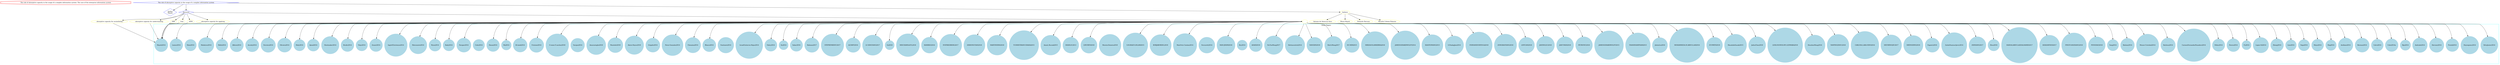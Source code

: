 strict digraph mind_map98 {
	node [color=red shape=doubleoctagon]
	"The role of absorptive capacity in the usage of a complex information system: The case of the enterprise information system"
	node [color=blue shape=diamond]
	"Author
Mayeh"
	Keyword
	"The role of absorptive capacity in the usage of a complex information system":" The case of the enterprise information system" -> "Author
Mayeh"
	"The role of absorptive capacity in the usage of a complex information system":" The case of the enterprise information system" -> Keyword
	node [color=yellow shape=ellipse]
	ERP
	Keyword -> ERP
	" Iran"
	Keyword -> " Iran"
	" SEM"
	Keyword -> " SEM"
	" absorptive capacity for applying"
	Keyword -> " absorptive capacity for applying"
	""
	Keyword -> ""
	" absorptive capacity for assimilating"
	Keyword -> " absorptive capacity for assimilating"
	" absorptive capacity for understanding"
	Keyword -> " absorptive capacity for understanding"
	subgraph cluster_0 {
		node [style=filled]
		node [color=lightblue shape=circle]
		label="Other Papers"
		color=cyan
		PENGHAO2018
		PINGYUANZHANG2018
		KHASAWNEH2017
		HADEALABDULAZIZALHAMID2017
		Zhou2016
		ZHINIANG2017
		ZarkoStanisavljevic2014
		FagenLi2016
		SHENGDING2018
		SHUMINGQIU2017
		"CARLOSA.LARA-NINO2016"
		TANPINGZHOU2018
		HouzhenWang2016
		"LEHLOGONOLOP.I.LEDWABA2018"
		JaihuiChen2018
		MasahideSasaki2015
		ZUOWEN2018
		"MOHAMMEDA.M.ABDULLAH2016"
		JinhuiLiu2016
		THANHNAMPHAM2015
		JAMESGERARDWOLFF2015
		PETROVIC2018
		JIAFUWAN2018
		JIAYINGLIU2018
		LINYUAN2018
		ZONGBAOYANG2018
		FERNANDOORTEGA2018
		"G.PankajJain2014"
		XIAOFEIWANG2015
		JAMESGERARDWOLFF2014
		MIRZAGOLAMKIBRIA2018
		"DU-MIM2015"
		ShirLiWang2017
		YANGXIN2018
		Hettiarachchi2014
		"Fei-YueWang2017"
		ADADI2018
		"MAN-JEKIM2018"
		"MaxOrtiz-Catalan2014"
		BORJABORDEL2018
		"S.M.RIAZULISLAM2015"
		LINCHEN2018
		SHANLIU2013
		"AnnaL.Buczak2015"
		YUDHISTIRANUGRAHA2015
		MARTINSPAN2018
		ZHIHONGTIAN2018
		IVOFRIEDBERG2017
		RAMIREZ2016
		MISCHAMOeSTL2018
		Ge2018
		"LU-XINGYANG2017"
		ALTAWY2016
		STEPHENKHOU2017
		Rahman2017
		Sabar2016
		Xu2014
		Fabry2014
		"IsraelGutierrez-Rojas2014"
		Blanco2014
		Chenaina2014
		Bry2014
		"Perez-Gonzalez2014"
		Ferrarotti2014
		Grigalis2014
		"Alario-Hoyos2018"
		Wautelet2018
		MoreiraTeixeira2018
		Amarasinghe2018
		"G-omez-S-anchez2018"
		Frixione2014
		"Kl-imek2014"
		Ma2014
		Hasan2014
		Parapar2014
		Rady2014
		Wynn2014
		Matsumoto2014
		IngirdChristense2014
		Zouari2014
		Vleju2014
		Brodic2014
		Slootmaker2014
		Ajmal2014
		Maly2014
		Oliveira2014
		Fantinato2014
		Ferreira2014
		Accioly2014
		Alferez2014
		Mello2014
		Medeiros2014
		Lemos2014
		SilvaJunior2014
		Varajao2014
		Huysegoms2014
		Putnik2014
		Herranz2014
		Mayeh2014
		Andrade2014
		Cubo2014
		Rijo2014
		Cubo2014a
		Calvo2014
		Berman2014
		Arellano2014
		Hog2014
		Moya2014
		Vega2014
		Lino2014
		Zheng2014
		"Lopez-Gil2014"
		Fu2014
		Perera2014
		Pellas2014
		CarmenFernandezPanadero2014
		Barbosa2014
		"Munoz-Cristobal2014"
		Shen2014
		Baloian2014
		Yang2014
	}
	ERP -> Mayeh2014
	" Iran" -> Mayeh2014
	" SEM" -> Mayeh2014
	" absorptive capacity for applying" -> Mayeh2014
	"" -> PENGHAO2018
	"" -> PENGHAO2018
	"" -> PENGHAO2018
	"" -> PENGHAO2018
	"" -> PENGHAO2018
	"" -> PENGHAO2018
	"" -> PINGYUANZHANG2018
	"" -> PINGYUANZHANG2018
	"" -> PINGYUANZHANG2018
	"" -> PINGYUANZHANG2018
	"" -> PINGYUANZHANG2018
	"" -> KHASAWNEH2017
	"" -> KHASAWNEH2017
	"" -> KHASAWNEH2017
	"" -> KHASAWNEH2017
	"" -> KHASAWNEH2017
	"" -> HADEALABDULAZIZALHAMID2017
	"" -> HADEALABDULAZIZALHAMID2017
	"" -> HADEALABDULAZIZALHAMID2017
	"" -> HADEALABDULAZIZALHAMID2017
	"" -> HADEALABDULAZIZALHAMID2017
	"" -> HADEALABDULAZIZALHAMID2017
	"" -> Zhou2016
	"" -> Zhou2016
	"" -> Zhou2016
	"" -> Zhou2016
	"" -> Zhou2016
	"" -> Zhou2016
	"" -> ZHINIANG2017
	"" -> ZHINIANG2017
	"" -> ZHINIANG2017
	"" -> ZHINIANG2017
	"" -> ZarkoStanisavljevic2014
	"" -> ZarkoStanisavljevic2014
	"" -> ZarkoStanisavljevic2014
	"" -> ZarkoStanisavljevic2014
	"" -> ZarkoStanisavljevic2014
	"" -> ZarkoStanisavljevic2014
	"" -> ZarkoStanisavljevic2014
	"" -> ZarkoStanisavljevic2014
	"" -> FagenLi2016
	"" -> FagenLi2016
	"" -> FagenLi2016
	"" -> FagenLi2016
	"" -> FagenLi2016
	"" -> SHENGDING2018
	"" -> SHENGDING2018
	"" -> SHENGDING2018
	"" -> SHENGDING2018
	"" -> SHENGDING2018
	"" -> SHUMINGQIU2017
	"" -> SHUMINGQIU2017
	"" -> SHUMINGQIU2017
	"" -> SHUMINGQIU2017
	"" -> SHUMINGQIU2017
	"" -> SHUMINGQIU2017
	"" -> "CARLOSA.LARA-NINO2016"
	"" -> "CARLOSA.LARA-NINO2016"
	"" -> "CARLOSA.LARA-NINO2016"
	"" -> "CARLOSA.LARA-NINO2016"
	"" -> TANPINGZHOU2018
	"" -> TANPINGZHOU2018
	"" -> TANPINGZHOU2018
	"" -> TANPINGZHOU2018
	"" -> TANPINGZHOU2018
	"" -> TANPINGZHOU2018
	"" -> TANPINGZHOU2018
	"" -> HouzhenWang2016
	"" -> HouzhenWang2016
	"" -> HouzhenWang2016
	"" -> HouzhenWang2016
	"" -> "LEHLOGONOLOP.I.LEDWABA2018"
	"" -> "LEHLOGONOLOP.I.LEDWABA2018"
	"" -> "LEHLOGONOLOP.I.LEDWABA2018"
	"" -> "LEHLOGONOLOP.I.LEDWABA2018"
	"" -> JaihuiChen2018
	"" -> JaihuiChen2018
	"" -> JaihuiChen2018
	"" -> JaihuiChen2018
	"" -> MasahideSasaki2015
	"" -> MasahideSasaki2015
	"" -> MasahideSasaki2015
	"" -> ZUOWEN2018
	"" -> ZUOWEN2018
	"" -> ZUOWEN2018
	"" -> ZUOWEN2018
	"" -> "MOHAMMEDA.M.ABDULLAH2016"
	"" -> "MOHAMMEDA.M.ABDULLAH2016"
	"" -> "MOHAMMEDA.M.ABDULLAH2016"
	"" -> "MOHAMMEDA.M.ABDULLAH2016"
	"" -> "MOHAMMEDA.M.ABDULLAH2016"
	"" -> "MOHAMMEDA.M.ABDULLAH2016"
	"" -> "MOHAMMEDA.M.ABDULLAH2016"
	"" -> JinhuiLiu2016
	"" -> JinhuiLiu2016
	"" -> JinhuiLiu2016
	"" -> JinhuiLiu2016
	"" -> JinhuiLiu2016
	"" -> THANHNAMPHAM2015
	"" -> THANHNAMPHAM2015
	"" -> JAMESGERARDWOLFF2015
	"" -> JAMESGERARDWOLFF2015
	"" -> JAMESGERARDWOLFF2015
	"" -> JAMESGERARDWOLFF2015
	"" -> JAMESGERARDWOLFF2015
	"" -> JAMESGERARDWOLFF2015
	"" -> JAMESGERARDWOLFF2015
	"" -> JAMESGERARDWOLFF2015
	"" -> JAMESGERARDWOLFF2015
	"" -> JAMESGERARDWOLFF2015
	"" -> PETROVIC2018
	"" -> PETROVIC2018
	"" -> PETROVIC2018
	"" -> PETROVIC2018
	"" -> PETROVIC2018
	"" -> PETROVIC2018
	"" -> PETROVIC2018
	"" -> JIAFUWAN2018
	"" -> JIAFUWAN2018
	"" -> JIAFUWAN2018
	"" -> JIAFUWAN2018
	"" -> JIAYINGLIU2018
	"" -> JIAYINGLIU2018
	"" -> JIAYINGLIU2018
	"" -> JIAYINGLIU2018
	"" -> JIAYINGLIU2018
	"" -> LINYUAN2018
	"" -> LINYUAN2018
	"" -> LINYUAN2018
	"" -> LINYUAN2018
	"" -> LINYUAN2018
	"" -> ZONGBAOYANG2018
	"" -> ZONGBAOYANG2018
	"" -> ZONGBAOYANG2018
	"" -> FERNANDOORTEGA2018
	"" -> FERNANDOORTEGA2018
	"" -> FERNANDOORTEGA2018
	"" -> FERNANDOORTEGA2018
	"" -> FERNANDOORTEGA2018
	"" -> FERNANDOORTEGA2018
	"" -> FERNANDOORTEGA2018
	"" -> FERNANDOORTEGA2018
	"" -> "G.PankajJain2014"
	"" -> "G.PankajJain2014"
	"" -> "G.PankajJain2014"
	"" -> "G.PankajJain2014"
	"" -> XIAOFEIWANG2015
	"" -> XIAOFEIWANG2015
	"" -> XIAOFEIWANG2015
	"" -> XIAOFEIWANG2015
	"" -> XIAOFEIWANG2015
	"" -> JAMESGERARDWOLFF2014
	"" -> JAMESGERARDWOLFF2014
	"" -> JAMESGERARDWOLFF2014
	"" -> JAMESGERARDWOLFF2014
	"" -> JAMESGERARDWOLFF2014
	"" -> JAMESGERARDWOLFF2014
	"" -> MIRZAGOLAMKIBRIA2018
	"" -> MIRZAGOLAMKIBRIA2018
	"" -> MIRZAGOLAMKIBRIA2018
	"" -> MIRZAGOLAMKIBRIA2018
	"" -> "DU-MIM2015"
	"" -> "DU-MIM2015"
	"" -> "DU-MIM2015"
	"" -> "DU-MIM2015"
	"" -> "DU-MIM2015"
	"" -> "DU-MIM2015"
	"" -> "DU-MIM2015"
	"" -> "DU-MIM2015"
	"" -> ShirLiWang2017
	"" -> ShirLiWang2017
	"" -> ShirLiWang2017
	"" -> YANGXIN2018
	"" -> YANGXIN2018
	"" -> YANGXIN2018
	"" -> YANGXIN2018
	"" -> Hettiarachchi2014
	"" -> Hettiarachchi2014
	"" -> Hettiarachchi2014
	"" -> Hettiarachchi2014
	"" -> Hettiarachchi2014
	"" -> Hettiarachchi2014
	"" -> Hettiarachchi2014
	"" -> "Fei-YueWang2017"
	"" -> "Fei-YueWang2017"
	"" -> "Fei-YueWang2017"
	"" -> "Fei-YueWang2017"
	"" -> "Fei-YueWang2017"
	"" -> "Fei-YueWang2017"
	"" -> "Fei-YueWang2017"
	"" -> "Fei-YueWang2017"
	"" -> "Fei-YueWang2017"
	"" -> ADADI2018
	"" -> ADADI2018
	"" -> ADADI2018
	"" -> "MAN-JEKIM2018"
	"" -> "MAN-JEKIM2018"
	"" -> "MAN-JEKIM2018"
	"" -> "MAN-JEKIM2018"
	"" -> "MAN-JEKIM2018"
	"" -> "MAN-JEKIM2018"
	"" -> "MAN-JEKIM2018"
	"" -> "MaxOrtiz-Catalan2014"
	"" -> "MaxOrtiz-Catalan2014"
	"" -> "MaxOrtiz-Catalan2014"
	"" -> "MaxOrtiz-Catalan2014"
	"" -> "MaxOrtiz-Catalan2014"
	"" -> BORJABORDEL2018
	"" -> BORJABORDEL2018
	"" -> BORJABORDEL2018
	"" -> BORJABORDEL2018
	"" -> BORJABORDEL2018
	"" -> BORJABORDEL2018
	"" -> "S.M.RIAZULISLAM2015"
	"" -> "S.M.RIAZULISLAM2015"
	"" -> "S.M.RIAZULISLAM2015"
	"" -> "S.M.RIAZULISLAM2015"
	"" -> "S.M.RIAZULISLAM2015"
	"" -> "S.M.RIAZULISLAM2015"
	"" -> "S.M.RIAZULISLAM2015"
	"" -> "S.M.RIAZULISLAM2015"
	"" -> "S.M.RIAZULISLAM2015"
	"" -> "S.M.RIAZULISLAM2015"
	"" -> "S.M.RIAZULISLAM2015"
	"" -> "S.M.RIAZULISLAM2015"
	"" -> LINCHEN2018
	"" -> LINCHEN2018
	"" -> LINCHEN2018
	"" -> LINCHEN2018
	"" -> SHANLIU2013
	"" -> SHANLIU2013
	"" -> SHANLIU2013
	"" -> SHANLIU2013
	"" -> "AnnaL.Buczak2015"
	"" -> "AnnaL.Buczak2015"
	"" -> "AnnaL.Buczak2015"
	"" -> YUDHISTIRANUGRAHA2015
	"" -> YUDHISTIRANUGRAHA2015
	"" -> YUDHISTIRANUGRAHA2015
	"" -> YUDHISTIRANUGRAHA2015
	"" -> YUDHISTIRANUGRAHA2015
	"" -> YUDHISTIRANUGRAHA2015
	"" -> YUDHISTIRANUGRAHA2015
	"" -> MARTINSPAN2018
	"" -> MARTINSPAN2018
	"" -> MARTINSPAN2018
	"" -> MARTINSPAN2018
	"" -> MARTINSPAN2018
	"" -> MARTINSPAN2018
	"" -> ZHIHONGTIAN2018
	"" -> ZHIHONGTIAN2018
	"" -> ZHIHONGTIAN2018
	"" -> ZHIHONGTIAN2018
	"" -> ZHIHONGTIAN2018
	"" -> IVOFRIEDBERG2017
	"" -> IVOFRIEDBERG2017
	"" -> IVOFRIEDBERG2017
	"" -> IVOFRIEDBERG2017
	"" -> IVOFRIEDBERG2017
	"" -> IVOFRIEDBERG2017
	"" -> IVOFRIEDBERG2017
	"" -> IVOFRIEDBERG2017
	"" -> IVOFRIEDBERG2017
	"" -> IVOFRIEDBERG2017
	"" -> IVOFRIEDBERG2017
	"" -> IVOFRIEDBERG2017
	"" -> IVOFRIEDBERG2017
	"" -> RAMIREZ2016
	"" -> RAMIREZ2016
	"" -> RAMIREZ2016
	"" -> RAMIREZ2016
	"" -> RAMIREZ2016
	"" -> RAMIREZ2016
	"" -> RAMIREZ2016
	"" -> RAMIREZ2016
	"" -> RAMIREZ2016
	"" -> RAMIREZ2016
	"" -> RAMIREZ2016
	"" -> RAMIREZ2016
	"" -> RAMIREZ2016
	"" -> MISCHAMOeSTL2018
	"" -> MISCHAMOeSTL2018
	"" -> MISCHAMOeSTL2018
	"" -> MISCHAMOeSTL2018
	"" -> Ge2018
	"" -> Ge2018
	"" -> Ge2018
	"" -> Ge2018
	"" -> Ge2018
	"" -> "LU-XINGYANG2017"
	"" -> "LU-XINGYANG2017"
	"" -> "LU-XINGYANG2017"
	"" -> "LU-XINGYANG2017"
	"" -> "LU-XINGYANG2017"
	"" -> ALTAWY2016
	"" -> ALTAWY2016
	"" -> ALTAWY2016
	"" -> ALTAWY2016
	"" -> STEPHENKHOU2017
	"" -> STEPHENKHOU2017
	"" -> STEPHENKHOU2017
	"" -> STEPHENKHOU2017
	"" -> Rahman2017
	"" -> Rahman2017
	"" -> Rahman2017
	"" -> Rahman2017
	"" -> Rahman2017
	"" -> Rahman2017
	"" -> Sabar2016
	"" -> Sabar2016
	"" -> Sabar2016
	"" -> Sabar2016
	"" -> Xu2014
	"" -> Xu2014
	"" -> Xu2014
	"" -> Xu2014
	"" -> Xu2014
	"" -> Xu2014
	"" -> Xu2014
	"" -> Xu2014
	"" -> Fabry2014
	"" -> Fabry2014
	"" -> Fabry2014
	"" -> Fabry2014
	"" -> Fabry2014
	"" -> "IsraelGutierrez-Rojas2014"
	"" -> "IsraelGutierrez-Rojas2014"
	"" -> "IsraelGutierrez-Rojas2014"
	"" -> "IsraelGutierrez-Rojas2014"
	"" -> "IsraelGutierrez-Rojas2014"
	"" -> "IsraelGutierrez-Rojas2014"
	"" -> Blanco2014
	"" -> Blanco2014
	"" -> Blanco2014
	"" -> Blanco2014
	"" -> Blanco2014
	"" -> Blanco2014
	"" -> Blanco2014
	"" -> Blanco2014
	"" -> Blanco2014
	"" -> Chenaina2014
	"" -> Chenaina2014
	"" -> Chenaina2014
	"" -> Chenaina2014
	"" -> Chenaina2014
	"" -> "Perez-Gonzalez2014"
	"" -> "Perez-Gonzalez2014"
	"" -> "Perez-Gonzalez2014"
	"" -> "Perez-Gonzalez2014"
	"" -> "Perez-Gonzalez2014"
	"" -> "Perez-Gonzalez2014"
	"" -> Grigalis2014
	"" -> Grigalis2014
	"" -> Grigalis2014
	"" -> Grigalis2014
	"" -> "Alario-Hoyos2018"
	"" -> "Alario-Hoyos2018"
	"" -> "Alario-Hoyos2018"
	"" -> "Alario-Hoyos2018"
	"" -> "Alario-Hoyos2018"
	"" -> "Alario-Hoyos2018"
	"" -> Wautelet2018
	"" -> Wautelet2018
	"" -> Wautelet2018
	"" -> Wautelet2018
	"" -> Wautelet2018
	"" -> Wautelet2018
	"" -> Wautelet2018
	"" -> Amarasinghe2018
	"" -> Amarasinghe2018
	"" -> Amarasinghe2018
	"" -> Amarasinghe2018
	"" -> "G-omez-S-anchez2018"
	"" -> "G-omez-S-anchez2018"
	"" -> "G-omez-S-anchez2018"
	"" -> Frixione2014
	"" -> Frixione2014
	"" -> Frixione2014
	"" -> Frixione2014
	"" -> Frixione2014
	"" -> Frixione2014
	"" -> "Kl-imek2014"
	"" -> "Kl-imek2014"
	"" -> "Kl-imek2014"
	"" -> "Kl-imek2014"
	"" -> Ma2014
	"" -> Ma2014
	"" -> Ma2014
	"" -> Hasan2014
	"" -> Hasan2014
	"" -> Hasan2014
	"" -> Hasan2014
	"" -> Hasan2014
	"" -> Parapar2014
	"" -> Parapar2014
	"" -> Parapar2014
	"" -> Parapar2014
	"" -> Parapar2014
	"" -> Parapar2014
	"" -> Rady2014
	"" -> Rady2014
	"" -> Rady2014
	"" -> Rady2014
	"" -> Rady2014
	"" -> Rady2014
	"" -> Wynn2014
	"" -> Wynn2014
	"" -> Wynn2014
	"" -> Wynn2014
	"" -> Wynn2014
	"" -> Matsumoto2014
	"" -> Matsumoto2014
	"" -> Matsumoto2014
	"" -> Matsumoto2014
	"" -> Matsumoto2014
	"" -> Matsumoto2014
	"" -> Matsumoto2014
	"" -> IngirdChristense2014
	"" -> IngirdChristense2014
	"" -> IngirdChristense2014
	"" -> IngirdChristense2014
	"" -> IngirdChristense2014
	"" -> Zouari2014
	"" -> Zouari2014
	"" -> Zouari2014
	"" -> Zouari2014
	"" -> Vleju2014
	"" -> Vleju2014
	"" -> Vleju2014
	"" -> Vleju2014
	"" -> Vleju2014
	"" -> Vleju2014
	"" -> Brodic2014
	"" -> Brodic2014
	"" -> Brodic2014
	"" -> Brodic2014
	"" -> Brodic2014
	"" -> Slootmaker2014
	"" -> Slootmaker2014
	"" -> Slootmaker2014
	"" -> Slootmaker2014
	"" -> Ajmal2014
	"" -> Ajmal2014
	"" -> Ajmal2014
	"" -> Ajmal2014
	"" -> Maly2014
	"" -> Maly2014
	"" -> Maly2014
	"" -> Maly2014
	"" -> Maly2014
	"" -> Oliveira2014
	"" -> Oliveira2014
	"" -> Oliveira2014
	"" -> Ferreira2014
	"" -> Ferreira2014
	"" -> Ferreira2014
	"" -> Ferreira2014
	"" -> Accioly2014
	"" -> Accioly2014
	"" -> Accioly2014
	"" -> Alferez2014
	"" -> Alferez2014
	"" -> Alferez2014
	"" -> Alferez2014
	"" -> Alferez2014
	"" -> Alferez2014
	"" -> Alferez2014
	"" -> Alferez2014
	"" -> Alferez2014
	"" -> Mello2014
	"" -> Mello2014
	"" -> Mello2014
	"" -> Mello2014
	"" -> Mello2014
	"" -> Mello2014
	"" -> Medeiros2014
	"" -> Medeiros2014
	"" -> Medeiros2014
	"" -> Medeiros2014
	"" -> Lemos2014
	"" -> Lemos2014
	"" -> Lemos2014
	"" -> Lemos2014
	"" -> SilvaJunior2014
	"" -> SilvaJunior2014
	"" -> SilvaJunior2014
	"" -> Huysegoms2014
	"" -> Huysegoms2014
	"" -> Huysegoms2014
	"" -> Huysegoms2014
	"" -> Huysegoms2014
	"" -> Putnik2014
	"" -> Putnik2014
	"" -> Putnik2014
	"" -> Herranz2014
	"" -> Herranz2014
	"" -> Herranz2014
	"" -> Mayeh2014
	"" -> Mayeh2014
	"" -> Mayeh2014
	"" -> Mayeh2014
	"" -> Mayeh2014
	"" -> Mayeh2014
	"" -> Mayeh2014
	"" -> Andrade2014
	"" -> Andrade2014
	"" -> Andrade2014
	"" -> Andrade2014
	"" -> Rijo2014
	"" -> Rijo2014
	"" -> Rijo2014
	"" -> Rijo2014
	"" -> Rijo2014
	"" -> Rijo2014
	"" -> Rijo2014
	"" -> Rijo2014
	"" -> Rijo2014
	"" -> Cubo2014a
	"" -> Cubo2014a
	"" -> Cubo2014a
	"" -> Cubo2014a
	"" -> Cubo2014a
	"" -> Cubo2014a
	"" -> Cubo2014a
	"" -> Cubo2014a
	"" -> Cubo2014a
	"" -> Calvo2014
	"" -> Calvo2014
	"" -> Calvo2014
	"" -> Calvo2014
	"" -> Calvo2014
	"" -> Calvo2014
	"" -> Berman2014
	"" -> Berman2014
	"" -> Berman2014
	"" -> Berman2014
	"" -> Berman2014
	"" -> Berman2014
	"" -> Arellano2014
	"" -> Arellano2014
	"" -> Arellano2014
	"" -> Hog2014
	"" -> Hog2014
	"" -> Hog2014
	"" -> Hog2014
	"" -> Hog2014
	"" -> Hog2014
	"" -> Moya2014
	"" -> Moya2014
	"" -> Moya2014
	"" -> Moya2014
	"" -> Moya2014
	"" -> Vega2014
	"" -> Vega2014
	"" -> Vega2014
	"" -> Vega2014
	"" -> Vega2014
	"" -> Lino2014
	"" -> Lino2014
	"" -> Lino2014
	"" -> Zheng2014
	"" -> Zheng2014
	"" -> Zheng2014
	"" -> Zheng2014
	"" -> "Lopez-Gil2014"
	"" -> "Lopez-Gil2014"
	"" -> "Lopez-Gil2014"
	"" -> "Lopez-Gil2014"
	"" -> "Lopez-Gil2014"
	"" -> Fu2014
	"" -> Fu2014
	"" -> Fu2014
	"" -> Fu2014
	"" -> Fu2014
	"" -> Fu2014
	"" -> Perera2014
	"" -> Perera2014
	"" -> Perera2014
	"" -> Perera2014
	"" -> Perera2014
	"" -> Pellas2014
	"" -> Pellas2014
	"" -> Pellas2014
	"" -> Pellas2014
	"" -> Pellas2014
	"" -> CarmenFernandezPanadero2014
	"" -> CarmenFernandezPanadero2014
	"" -> CarmenFernandezPanadero2014
	"" -> CarmenFernandezPanadero2014
	"" -> CarmenFernandezPanadero2014
	"" -> CarmenFernandezPanadero2014
	"" -> CarmenFernandezPanadero2014
	"" -> CarmenFernandezPanadero2014
	"" -> CarmenFernandezPanadero2014
	"" -> CarmenFernandezPanadero2014
	"" -> Barbosa2014
	"" -> Barbosa2014
	"" -> Barbosa2014
	"" -> "Munoz-Cristobal2014"
	"" -> "Munoz-Cristobal2014"
	"" -> "Munoz-Cristobal2014"
	"" -> "Munoz-Cristobal2014"
	"" -> "Munoz-Cristobal2014"
	"" -> Baloian2014
	"" -> Baloian2014
	"" -> Baloian2014
	"" -> Baloian2014
	"" -> Baloian2014
	"" -> Yang2014
	"" -> Yang2014
	"" -> Yang2014
	"" -> Yang2014
	"" -> Yang2014
	" absorptive capacity for assimilating" -> Mayeh2014
	" absorptive capacity for understanding" -> Mayeh2014
	"The role of absorptive capacity in the usage of a complex information system":" The case of the enterprise information system" -> Authors
	Authors -> "Maral Mayeh"
	Authors -> "Eduardo Herranz"
	Authors -> "Ricardo Colomo-Palacios"
	Authors -> "Antonio de Amescua Seco"
}
